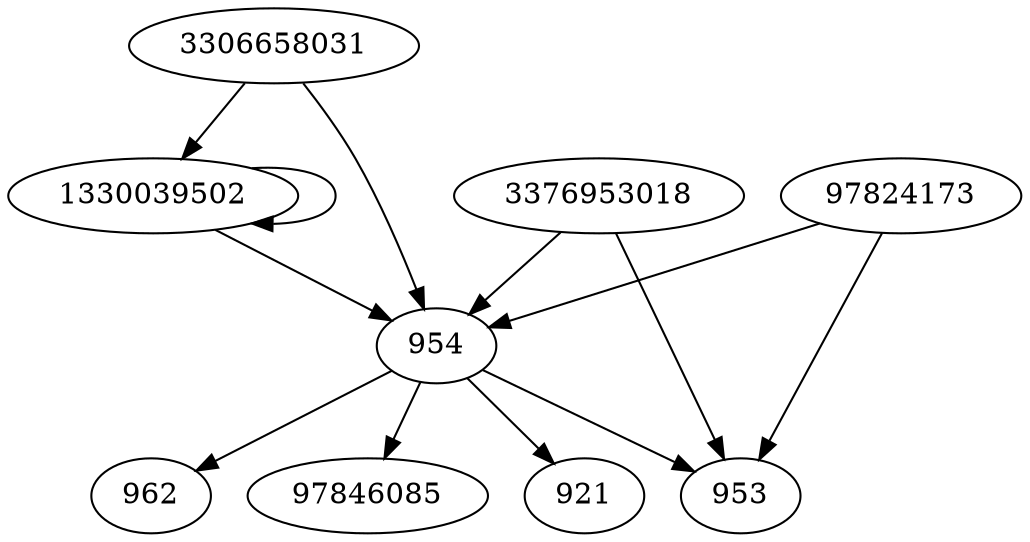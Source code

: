 digraph  {
954;
962;
97846085;
97824173;
1330039502;
3306658031;
921;
3376953018;
953;
954 -> 953;
954 -> 97846085;
954 -> 962;
954 -> 921;
97824173 -> 953;
97824173 -> 954;
1330039502 -> 954;
1330039502 -> 1330039502;
3306658031 -> 954;
3306658031 -> 1330039502;
3376953018 -> 953;
3376953018 -> 954;
}
